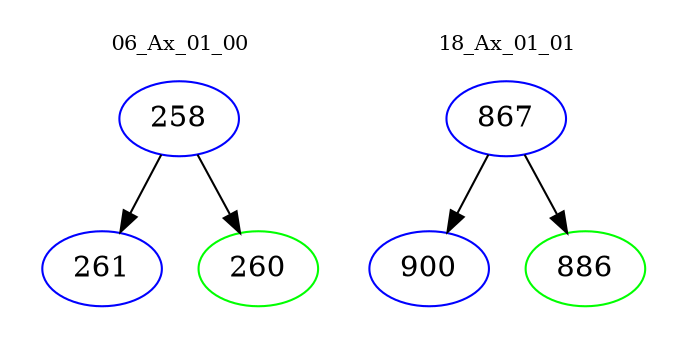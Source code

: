 digraph{
subgraph cluster_0 {
color = white
label = "06_Ax_01_00";
fontsize=10;
T0_258 [label="258", color="blue"]
T0_258 -> T0_261 [color="black"]
T0_261 [label="261", color="blue"]
T0_258 -> T0_260 [color="black"]
T0_260 [label="260", color="green"]
}
subgraph cluster_1 {
color = white
label = "18_Ax_01_01";
fontsize=10;
T1_867 [label="867", color="blue"]
T1_867 -> T1_900 [color="black"]
T1_900 [label="900", color="blue"]
T1_867 -> T1_886 [color="black"]
T1_886 [label="886", color="green"]
}
}
